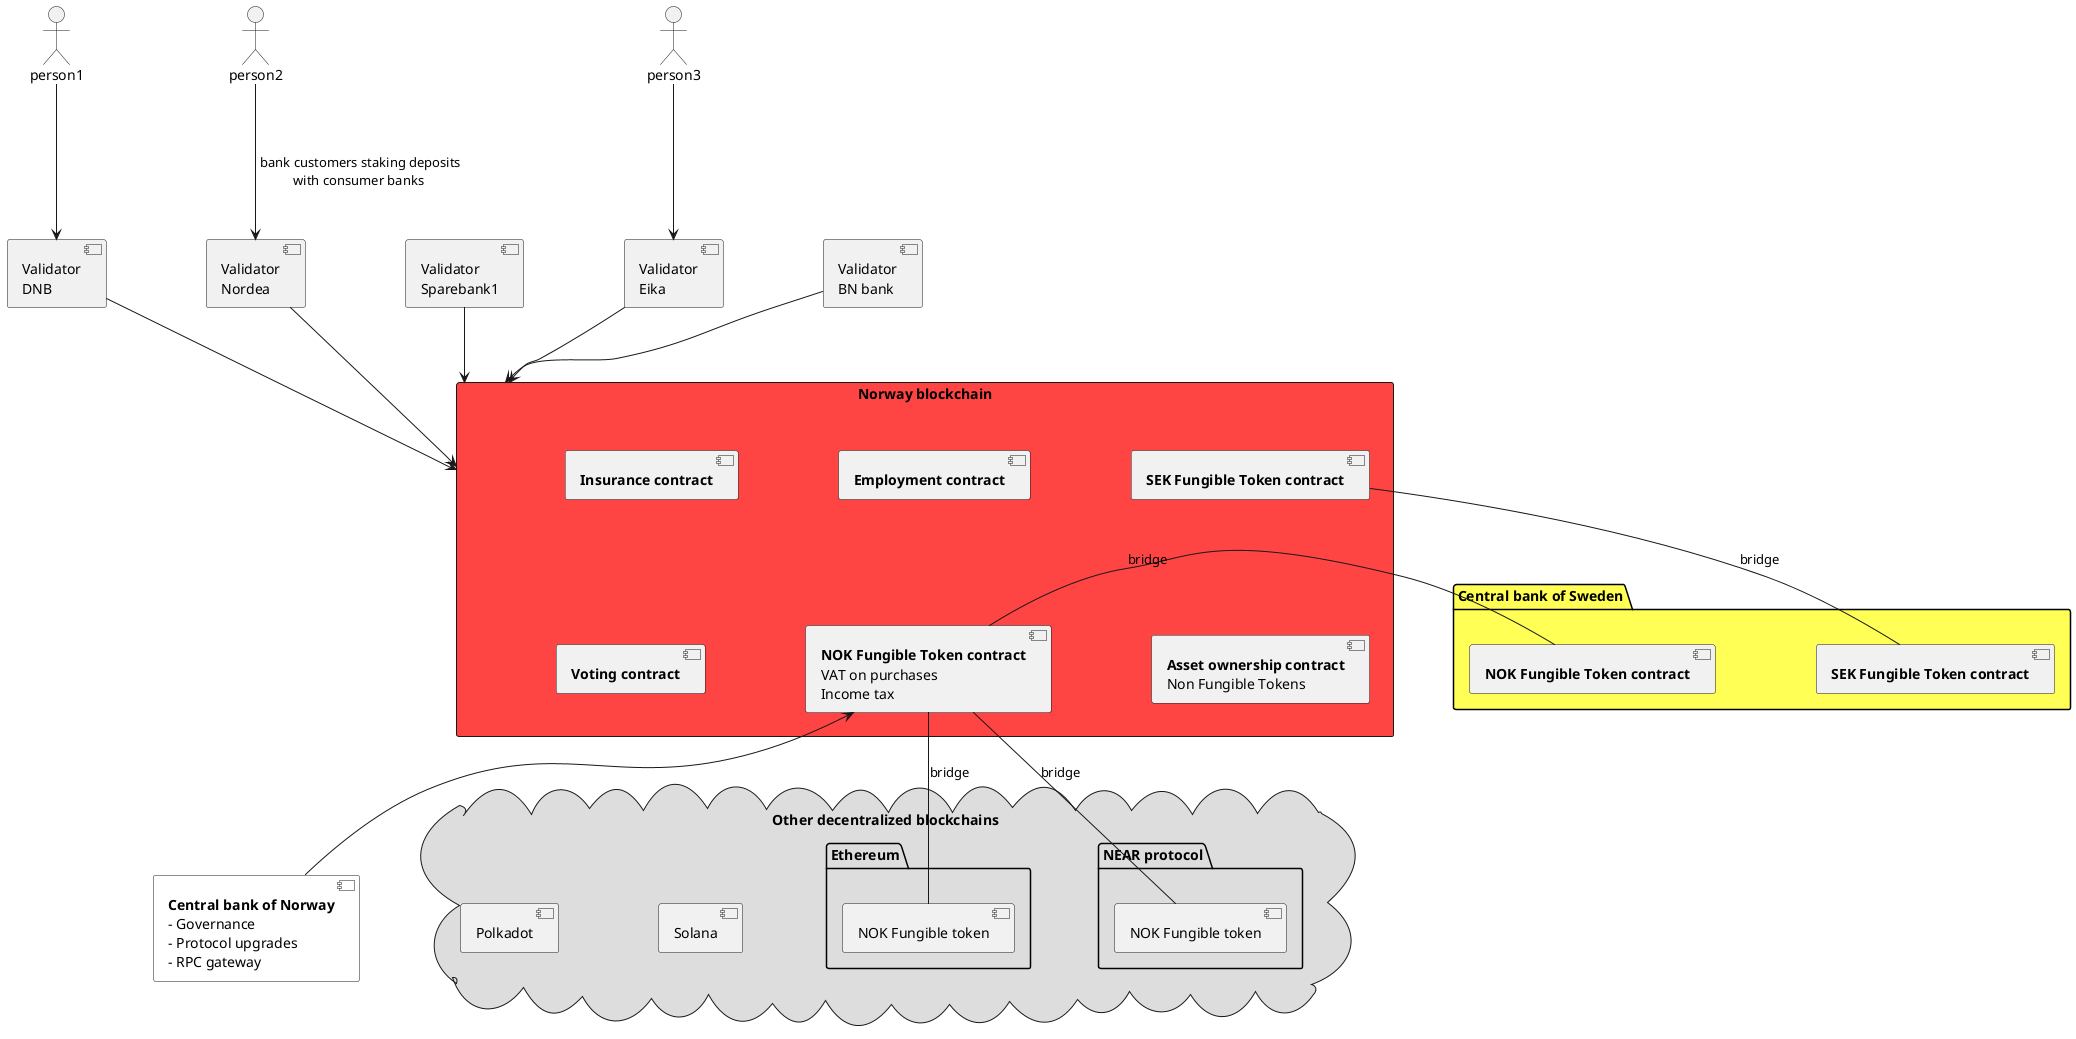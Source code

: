 @@startuml
skinparam nodesep 100
skinparam ranksep 100

actor person1
actor person2
actor person3

[Validator\nDNB] as dnb
[Validator\nNordea] as nordea
[Validator\nSparebank1] as sparebank1
[Validator\nEika] as eika
[Validator\nBN bank] as bnbank

person1-down->dnb
person2-down->nordea:\n bank customers staking deposits\nwith consumer banks
person3-down->eika

rectangle "Norway blockchain" as norwaychain #FF4444 {
    [<b>NOK Fungible Token contract</b>\nVAT on purchases\nIncome tax] as ft
    [<b>SEK Fungible Token contract</b>] as ftsekno
    [<b>Employment contract</b>] as employeecontract
    [<b>Insurance contract</b>] as insurance
    [<b>Voting contract</b>] as voting
    [<b>Asset ownership contract</b>\nNon Fungible Tokens] as nft
    employeecontract-[hidden]down-ft
    insurance-[hidden]down-voting
    ftsekno-[hidden]down-nft
}

[<b>Central bank of Norway</b>\n- Governance\n- Protocol upgrades\n- RPC gateway] as norgesbank #FFFFFF

package "Central bank of Sweden" as swedenbank #FFFF55 {
    [<b>SEK Fungible Token contract</b>] as ftse
    [<b>NOK Fungible Token contract</b>] as ftnokse
    ftnokse-[hidden]right-ftse
}
ftnokse-left-ft : bridge
ftse-left-ftsekno : bridge

cloud "Other decentralized blockchains" #DDDDDD {
    package "Ethereum" as eth {
        [NOK Fungible token] as ftnoketh
    }
    package "NEAR protocol" as near {
        [NOK Fungible token] as ftnoknear
    }

    [Solana]
    [Polkadot]
}
ftnoketh-up-ft : bridge
ftnoknear-up-ft : bridge

dnb-down->norwaychain
nordea-down->norwaychain
sparebank1-down->norwaychain
eika-down->norwaychain
bnbank-down->norwaychain

norgesbank-up->ft

@@enduml